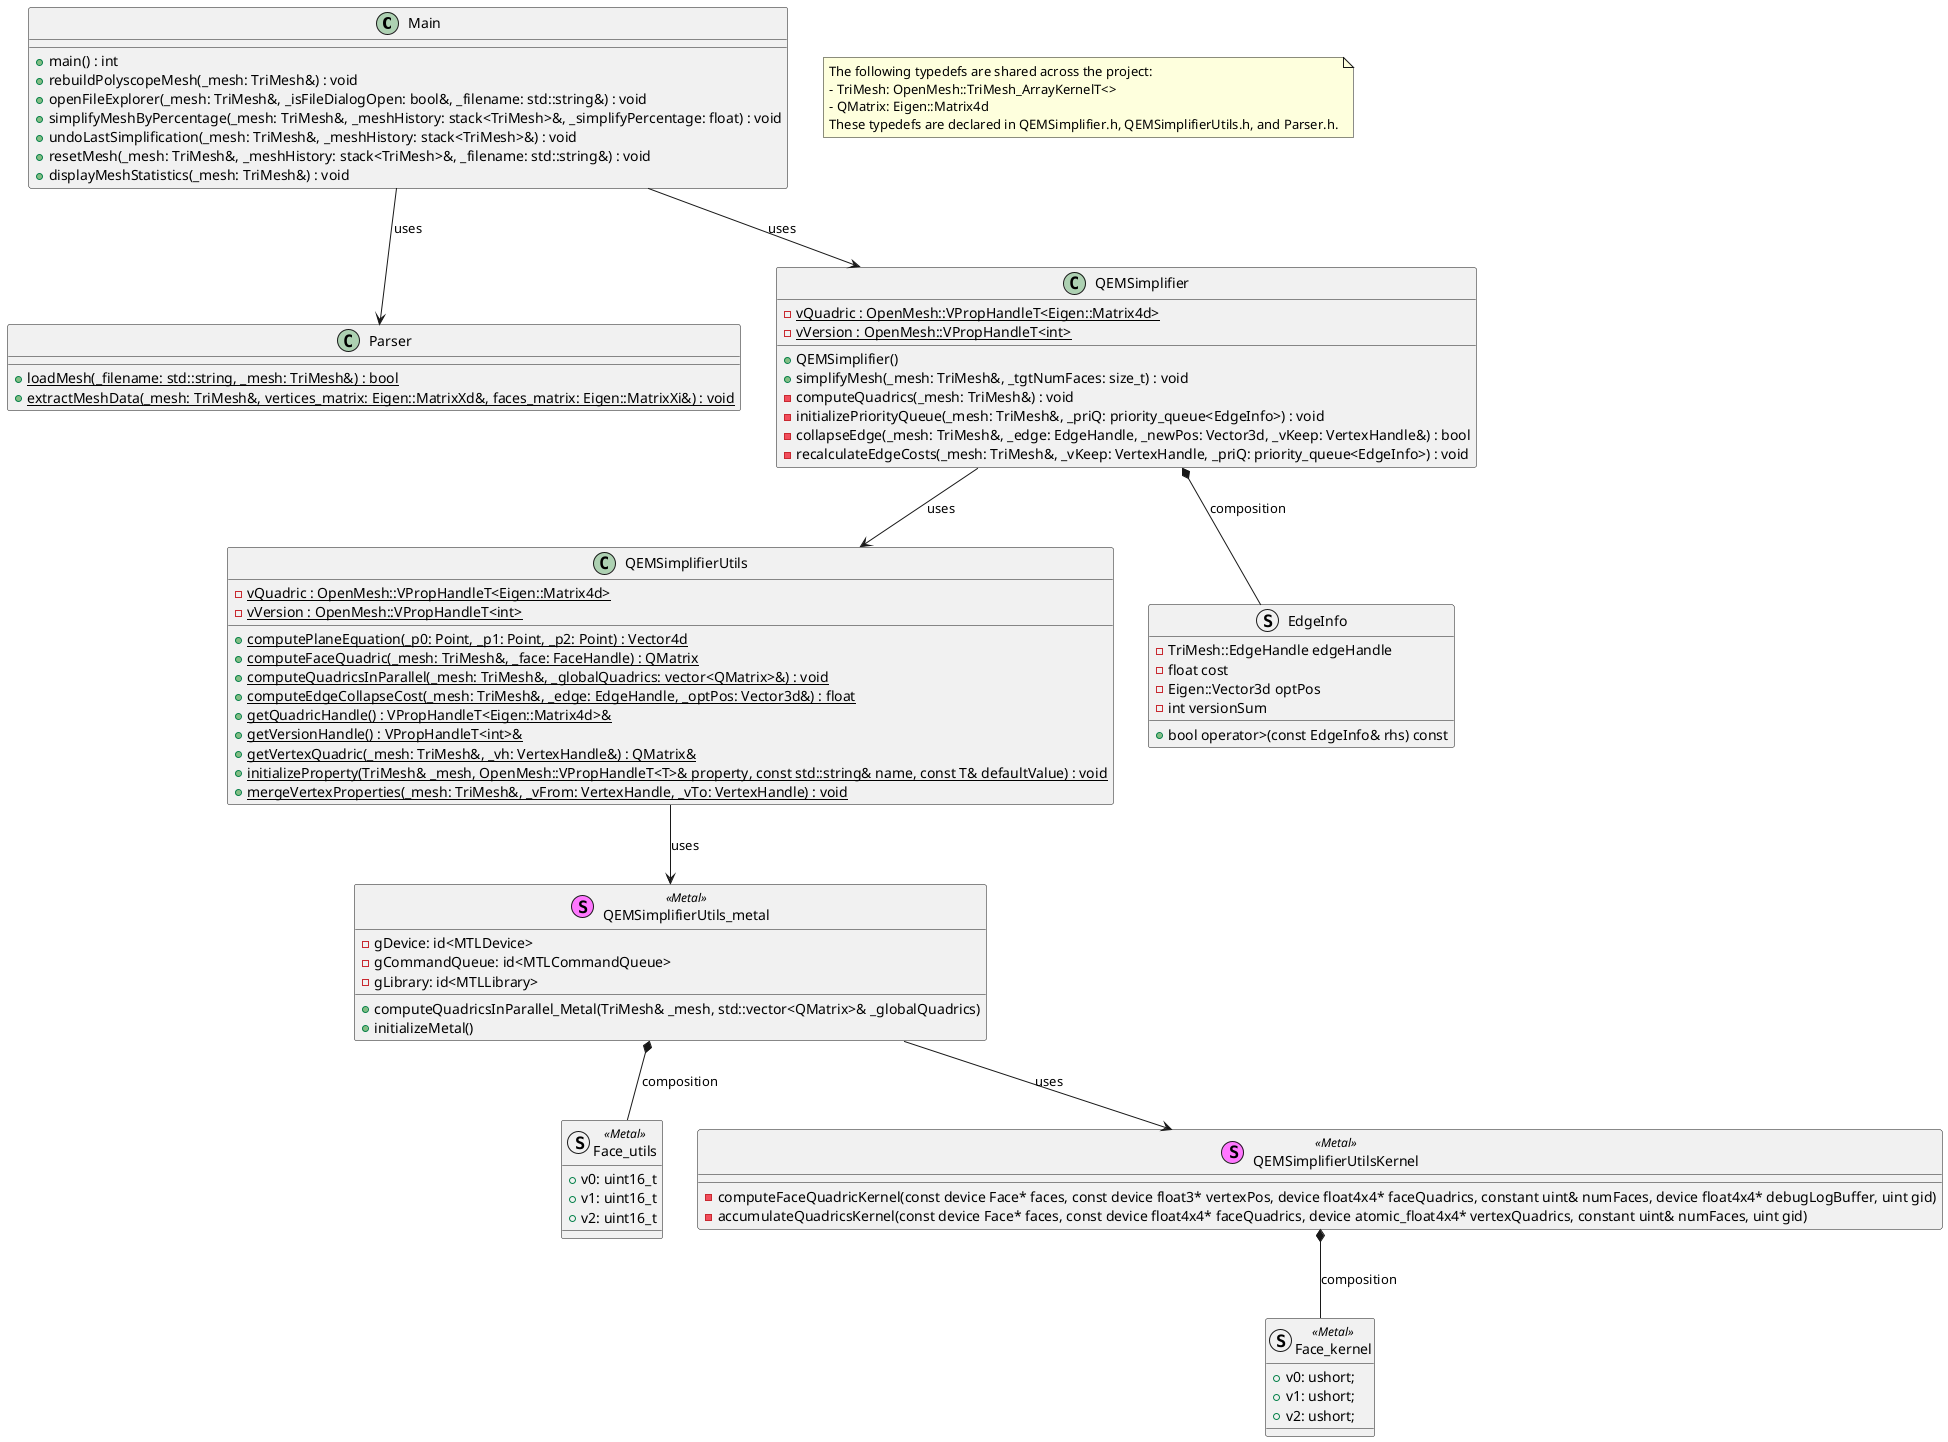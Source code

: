 @startuml
class Main {
    + main() : int
    + rebuildPolyscopeMesh(_mesh: TriMesh&) : void
    + openFileExplorer(_mesh: TriMesh&, _isFileDialogOpen: bool&, _filename: std::string&) : void
    + simplifyMeshByPercentage(_mesh: TriMesh&, _meshHistory: stack<TriMesh>&, _simplifyPercentage: float) : void
    + undoLastSimplification(_mesh: TriMesh&, _meshHistory: stack<TriMesh>&) : void
    + resetMesh(_mesh: TriMesh&, _meshHistory: stack<TriMesh>&, _filename: std::string&) : void
    + displayMeshStatistics(_mesh: TriMesh&) : void
}

class Parser {
    + {static} loadMesh(_filename: std::string, _mesh: TriMesh&) : bool
    + {static} extractMeshData(_mesh: TriMesh&, vertices_matrix: Eigen::MatrixXd&, faces_matrix: Eigen::MatrixXi&) : void
}

class QEMSimplifier {
    + QEMSimplifier()
    + simplifyMesh(_mesh: TriMesh&, _tgtNumFaces: size_t) : void
    - computeQuadrics(_mesh: TriMesh&) : void
    - initializePriorityQueue(_mesh: TriMesh&, _priQ: priority_queue<EdgeInfo>) : void
    - collapseEdge(_mesh: TriMesh&, _edge: EdgeHandle, _newPos: Vector3d, _vKeep: VertexHandle&) : bool
    - recalculateEdgeCosts(_mesh: TriMesh&, _vKeep: VertexHandle, _priQ: priority_queue<EdgeInfo>) : void
    - {static} vQuadric : OpenMesh::VPropHandleT<Eigen::Matrix4d>
    - {static} vVersion : OpenMesh::VPropHandleT<int>
}

class QEMSimplifierUtils {
    + {static} computePlaneEquation(_p0: Point, _p1: Point, _p2: Point) : Vector4d
    + {static} computeFaceQuadric(_mesh: TriMesh&, _face: FaceHandle) : QMatrix
    + {static} computeQuadricsInParallel(_mesh: TriMesh&, _globalQuadrics: vector<QMatrix>&) : void
    + {static} computeEdgeCollapseCost(_mesh: TriMesh&, _edge: EdgeHandle, _optPos: Vector3d&) : float
    + {static} getQuadricHandle() : VPropHandleT<Eigen::Matrix4d>&
    + {static} getVersionHandle() : VPropHandleT<int>&
    + {static} getVertexQuadric(_mesh: TriMesh&, _vh: VertexHandle&) : QMatrix&
    + {static} initializeProperty(TriMesh& _mesh, OpenMesh::VPropHandleT<T>& property, const std::string& name, const T& defaultValue) : void
    + {static} mergeVertexProperties(_mesh: TriMesh&, _vFrom: VertexHandle, _vTo: VertexHandle) : void
    - {static} vQuadric : OpenMesh::VPropHandleT<Eigen::Matrix4d>
    - {static} vVersion : OpenMesh::VPropHandleT<int>
}

struct EdgeInfo {
    + bool operator>(const EdgeInfo& rhs) const
    - TriMesh::EdgeHandle edgeHandle
    - float cost
    - Eigen::Vector3d optPos
    - int versionSum
}

struct Face_utils <<Metal>> {
    + v0: uint16_t
    + v1: uint16_t
    + v2: uint16_t
}

struct Face_kernel <<Metal>> {
    + v0: ushort;
    + v1: ushort;
    + v2: ushort;
}

stereotype QEMSimplifierUtils_metal <<Metal>> {
    - gDevice: id<MTLDevice>
    - gCommandQueue: id<MTLCommandQueue>
    - gLibrary: id<MTLLibrary>
    + computeQuadricsInParallel_Metal(TriMesh& _mesh, std::vector<QMatrix>& _globalQuadrics)
    + initializeMetal()
}

stereotype QEMSimplifierUtilsKernel <<Metal>> {
    - computeFaceQuadricKernel(const device Face* faces, const device float3* vertexPos, device float4x4* faceQuadrics, constant uint& numFaces, device float4x4* debugLogBuffer, uint gid)
    - accumulateQuadricsKernel(const device Face* faces, const device float4x4* faceQuadrics, device atomic_float4x4* vertexQuadrics, constant uint& numFaces, uint gid)
}

' Indicate typedefs and relationships
Main --> Parser : uses
Main --> QEMSimplifier : uses
QEMSimplifier --> QEMSimplifierUtils : uses
QEMSimplifier *-- EdgeInfo : composition
QEMSimplifierUtils --> QEMSimplifierUtils_metal : uses
QEMSimplifierUtils_metal --> QEMSimplifierUtilsKernel : uses
QEMSimplifierUtils_metal *-- Face_utils : composition
QEMSimplifierUtilsKernel *-- Face_kernel : composition

note as GeneralNote
The following typedefs are shared across the project:
- TriMesh: OpenMesh::TriMesh_ArrayKernelT<>
- QMatrix: Eigen::Matrix4d
These typedefs are declared in QEMSimplifier.h, QEMSimplifierUtils.h, and Parser.h.
end note

@enduml
